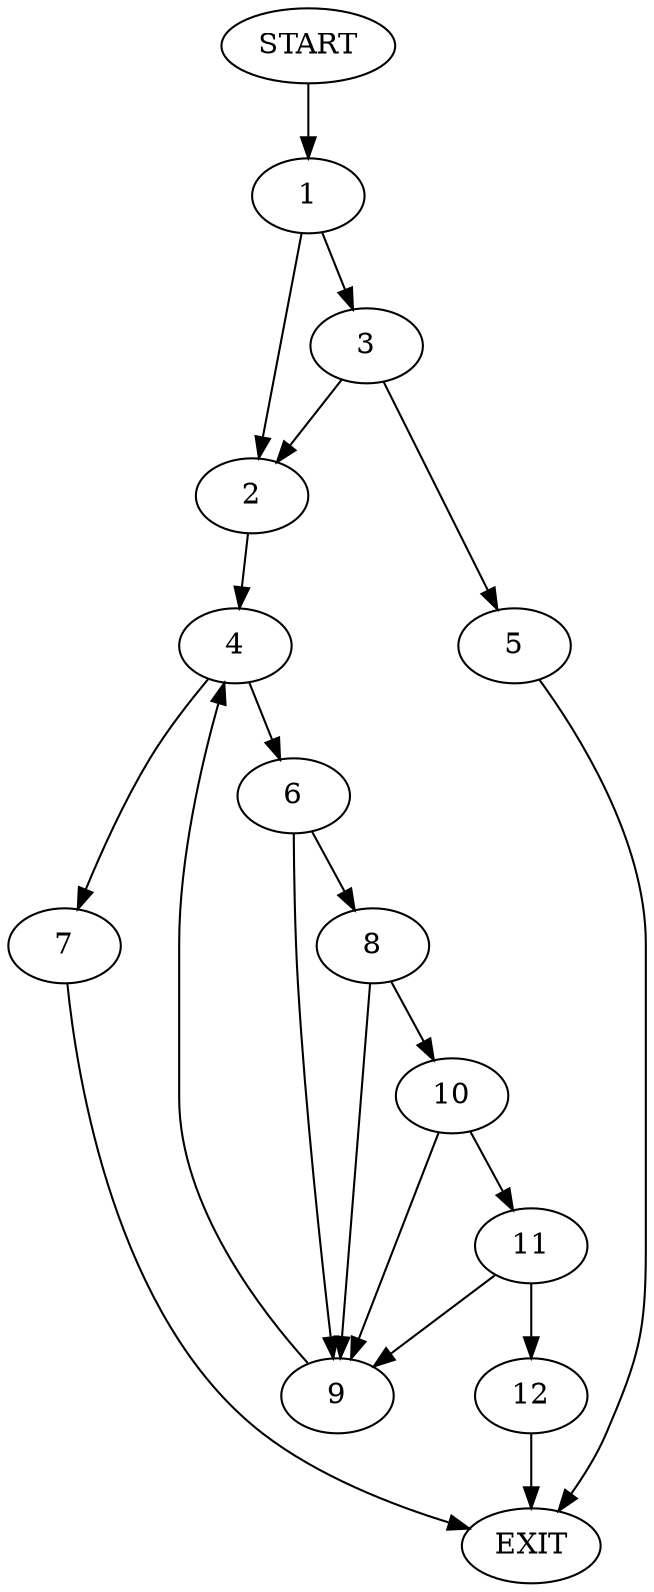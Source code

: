 digraph {
0 [label="START"]
13 [label="EXIT"]
0 -> 1
1 -> 2
1 -> 3
2 -> 4
3 -> 5
3 -> 2
5 -> 13
4 -> 6
4 -> 7
6 -> 8
6 -> 9
7 -> 13
8 -> 10
8 -> 9
9 -> 4
10 -> 11
10 -> 9
11 -> 12
11 -> 9
12 -> 13
}
